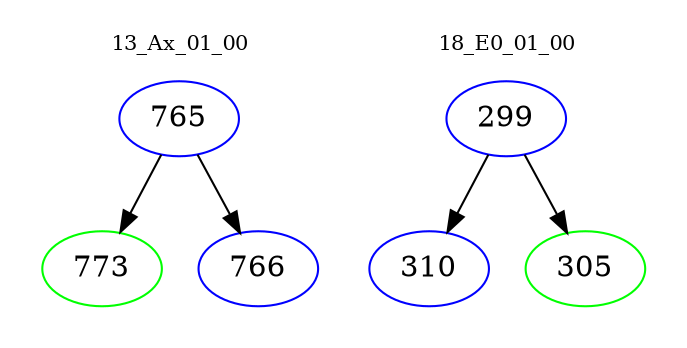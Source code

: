 digraph{
subgraph cluster_0 {
color = white
label = "13_Ax_01_00";
fontsize=10;
T0_765 [label="765", color="blue"]
T0_765 -> T0_773 [color="black"]
T0_773 [label="773", color="green"]
T0_765 -> T0_766 [color="black"]
T0_766 [label="766", color="blue"]
}
subgraph cluster_1 {
color = white
label = "18_E0_01_00";
fontsize=10;
T1_299 [label="299", color="blue"]
T1_299 -> T1_310 [color="black"]
T1_310 [label="310", color="blue"]
T1_299 -> T1_305 [color="black"]
T1_305 [label="305", color="green"]
}
}
